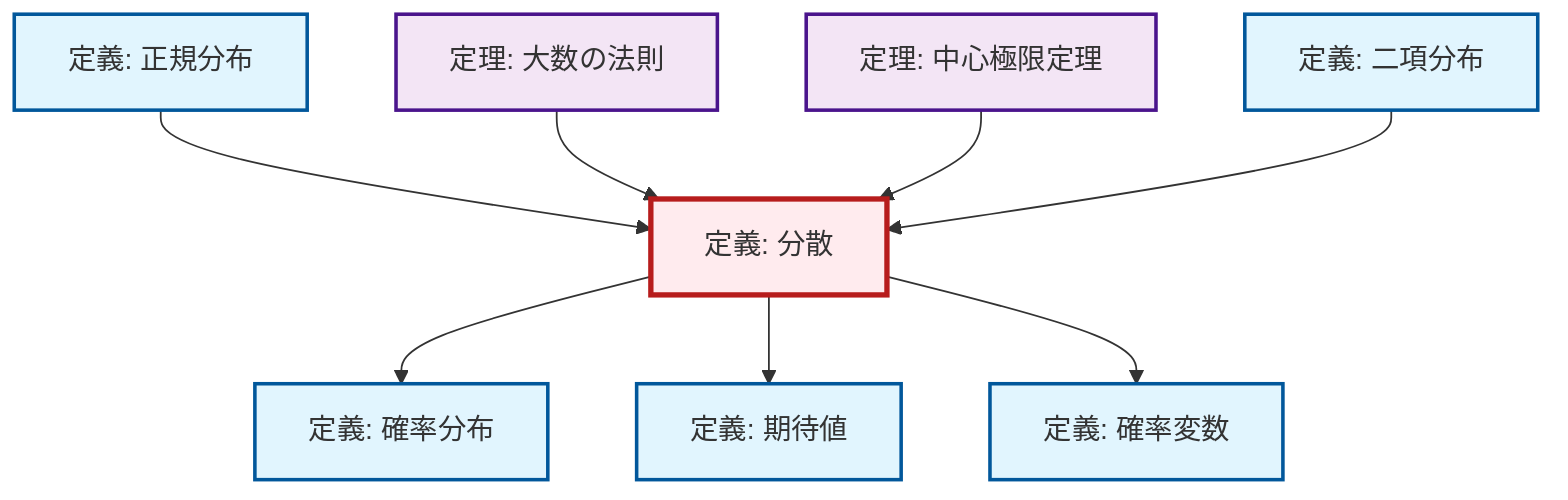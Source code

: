 graph TD
    classDef definition fill:#e1f5fe,stroke:#01579b,stroke-width:2px
    classDef theorem fill:#f3e5f5,stroke:#4a148c,stroke-width:2px
    classDef axiom fill:#fff3e0,stroke:#e65100,stroke-width:2px
    classDef example fill:#e8f5e9,stroke:#1b5e20,stroke-width:2px
    classDef current fill:#ffebee,stroke:#b71c1c,stroke-width:3px
    def-variance["定義: 分散"]:::definition
    thm-law-of-large-numbers["定理: 大数の法則"]:::theorem
    thm-central-limit["定理: 中心極限定理"]:::theorem
    def-binomial-distribution["定義: 二項分布"]:::definition
    def-random-variable["定義: 確率変数"]:::definition
    def-normal-distribution["定義: 正規分布"]:::definition
    def-expectation["定義: 期待値"]:::definition
    def-probability-distribution["定義: 確率分布"]:::definition
    def-variance --> def-probability-distribution
    def-variance --> def-expectation
    def-normal-distribution --> def-variance
    def-variance --> def-random-variable
    thm-law-of-large-numbers --> def-variance
    thm-central-limit --> def-variance
    def-binomial-distribution --> def-variance
    class def-variance current
